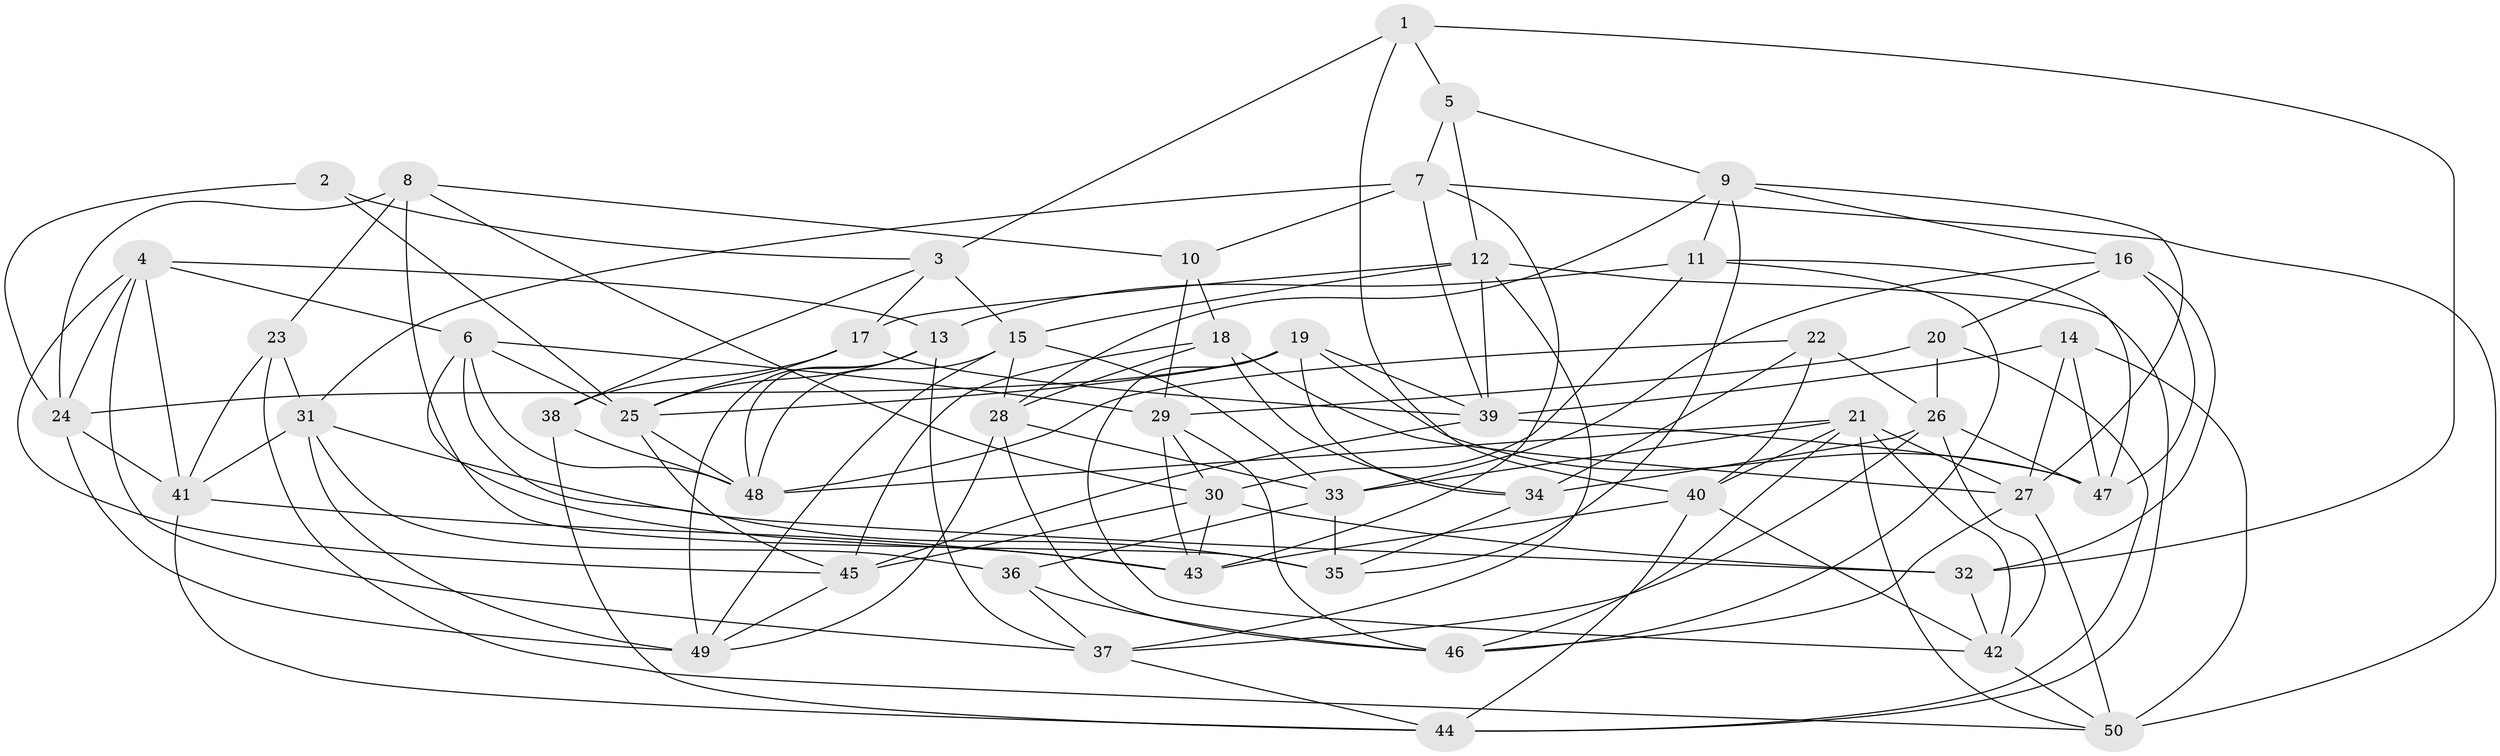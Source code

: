 // original degree distribution, {4: 1.0}
// Generated by graph-tools (version 1.1) at 2025/03/03/09/25 03:03:01]
// undirected, 50 vertices, 137 edges
graph export_dot {
graph [start="1"]
  node [color=gray90,style=filled];
  1;
  2;
  3;
  4;
  5;
  6;
  7;
  8;
  9;
  10;
  11;
  12;
  13;
  14;
  15;
  16;
  17;
  18;
  19;
  20;
  21;
  22;
  23;
  24;
  25;
  26;
  27;
  28;
  29;
  30;
  31;
  32;
  33;
  34;
  35;
  36;
  37;
  38;
  39;
  40;
  41;
  42;
  43;
  44;
  45;
  46;
  47;
  48;
  49;
  50;
  1 -- 3 [weight=2.0];
  1 -- 5 [weight=1.0];
  1 -- 32 [weight=2.0];
  1 -- 40 [weight=1.0];
  2 -- 3 [weight=1.0];
  2 -- 24 [weight=1.0];
  2 -- 25 [weight=2.0];
  3 -- 15 [weight=1.0];
  3 -- 17 [weight=1.0];
  3 -- 38 [weight=1.0];
  4 -- 6 [weight=1.0];
  4 -- 13 [weight=1.0];
  4 -- 24 [weight=1.0];
  4 -- 37 [weight=1.0];
  4 -- 41 [weight=1.0];
  4 -- 45 [weight=1.0];
  5 -- 7 [weight=1.0];
  5 -- 9 [weight=1.0];
  5 -- 12 [weight=1.0];
  6 -- 25 [weight=1.0];
  6 -- 29 [weight=1.0];
  6 -- 35 [weight=1.0];
  6 -- 43 [weight=1.0];
  6 -- 48 [weight=1.0];
  7 -- 10 [weight=1.0];
  7 -- 31 [weight=1.0];
  7 -- 39 [weight=1.0];
  7 -- 43 [weight=1.0];
  7 -- 50 [weight=1.0];
  8 -- 10 [weight=1.0];
  8 -- 23 [weight=1.0];
  8 -- 24 [weight=1.0];
  8 -- 30 [weight=1.0];
  8 -- 35 [weight=2.0];
  9 -- 11 [weight=1.0];
  9 -- 16 [weight=1.0];
  9 -- 27 [weight=1.0];
  9 -- 28 [weight=1.0];
  9 -- 35 [weight=1.0];
  10 -- 18 [weight=1.0];
  10 -- 29 [weight=1.0];
  11 -- 13 [weight=1.0];
  11 -- 30 [weight=1.0];
  11 -- 46 [weight=1.0];
  11 -- 47 [weight=2.0];
  12 -- 15 [weight=1.0];
  12 -- 17 [weight=1.0];
  12 -- 37 [weight=1.0];
  12 -- 39 [weight=1.0];
  12 -- 44 [weight=1.0];
  13 -- 25 [weight=1.0];
  13 -- 37 [weight=1.0];
  13 -- 48 [weight=1.0];
  13 -- 49 [weight=1.0];
  14 -- 27 [weight=1.0];
  14 -- 39 [weight=1.0];
  14 -- 47 [weight=1.0];
  14 -- 50 [weight=1.0];
  15 -- 28 [weight=1.0];
  15 -- 33 [weight=1.0];
  15 -- 48 [weight=1.0];
  15 -- 49 [weight=1.0];
  16 -- 20 [weight=1.0];
  16 -- 32 [weight=1.0];
  16 -- 33 [weight=1.0];
  16 -- 47 [weight=2.0];
  17 -- 25 [weight=1.0];
  17 -- 38 [weight=1.0];
  17 -- 39 [weight=2.0];
  18 -- 27 [weight=1.0];
  18 -- 28 [weight=1.0];
  18 -- 34 [weight=2.0];
  18 -- 45 [weight=1.0];
  19 -- 24 [weight=1.0];
  19 -- 25 [weight=1.0];
  19 -- 34 [weight=1.0];
  19 -- 39 [weight=1.0];
  19 -- 42 [weight=1.0];
  19 -- 47 [weight=1.0];
  20 -- 26 [weight=1.0];
  20 -- 29 [weight=1.0];
  20 -- 44 [weight=1.0];
  21 -- 27 [weight=1.0];
  21 -- 33 [weight=1.0];
  21 -- 40 [weight=1.0];
  21 -- 42 [weight=1.0];
  21 -- 46 [weight=1.0];
  21 -- 48 [weight=2.0];
  21 -- 50 [weight=1.0];
  22 -- 26 [weight=1.0];
  22 -- 34 [weight=1.0];
  22 -- 40 [weight=1.0];
  22 -- 48 [weight=1.0];
  23 -- 31 [weight=1.0];
  23 -- 41 [weight=1.0];
  23 -- 50 [weight=1.0];
  24 -- 41 [weight=1.0];
  24 -- 49 [weight=1.0];
  25 -- 45 [weight=1.0];
  25 -- 48 [weight=1.0];
  26 -- 34 [weight=1.0];
  26 -- 37 [weight=1.0];
  26 -- 42 [weight=1.0];
  26 -- 47 [weight=1.0];
  27 -- 46 [weight=1.0];
  27 -- 50 [weight=1.0];
  28 -- 33 [weight=1.0];
  28 -- 46 [weight=1.0];
  28 -- 49 [weight=1.0];
  29 -- 30 [weight=1.0];
  29 -- 43 [weight=1.0];
  29 -- 46 [weight=1.0];
  30 -- 32 [weight=1.0];
  30 -- 43 [weight=1.0];
  30 -- 45 [weight=1.0];
  31 -- 32 [weight=1.0];
  31 -- 36 [weight=1.0];
  31 -- 41 [weight=1.0];
  31 -- 49 [weight=1.0];
  32 -- 42 [weight=1.0];
  33 -- 35 [weight=1.0];
  33 -- 36 [weight=1.0];
  34 -- 35 [weight=1.0];
  36 -- 37 [weight=1.0];
  36 -- 46 [weight=1.0];
  37 -- 44 [weight=1.0];
  38 -- 44 [weight=1.0];
  38 -- 48 [weight=1.0];
  39 -- 45 [weight=1.0];
  39 -- 47 [weight=1.0];
  40 -- 42 [weight=1.0];
  40 -- 43 [weight=1.0];
  40 -- 44 [weight=1.0];
  41 -- 43 [weight=1.0];
  41 -- 44 [weight=1.0];
  42 -- 50 [weight=1.0];
  45 -- 49 [weight=1.0];
}
